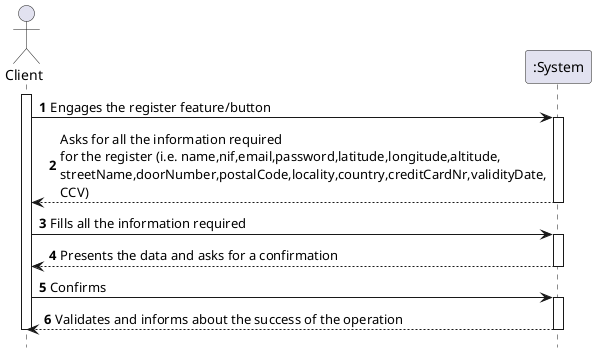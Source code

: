 @startuml
autonumber
hide footbox

actor "Client" as U

participant ":System" as SYST

activate U

U -> SYST : Engages the register feature/button
activate SYST
SYST --> U : Asks for all the information required \nfor the register (i.e. name,nif,email,password,latitude,longitude,altitude,\nstreetName,doorNumber,postalCode,locality,country,creditCardNr,validityDate,\nCCV)
deactivate SYST

U -> SYST : Fills all the information required
activate SYST
SYST --> U : Presents the data and asks for a confirmation
deactivate SYST

U -> SYST : Confirms
activate SYST
SYST --> U : Validates and informs about the success of the operation
deactivate SYST

deactivate U

@enduml